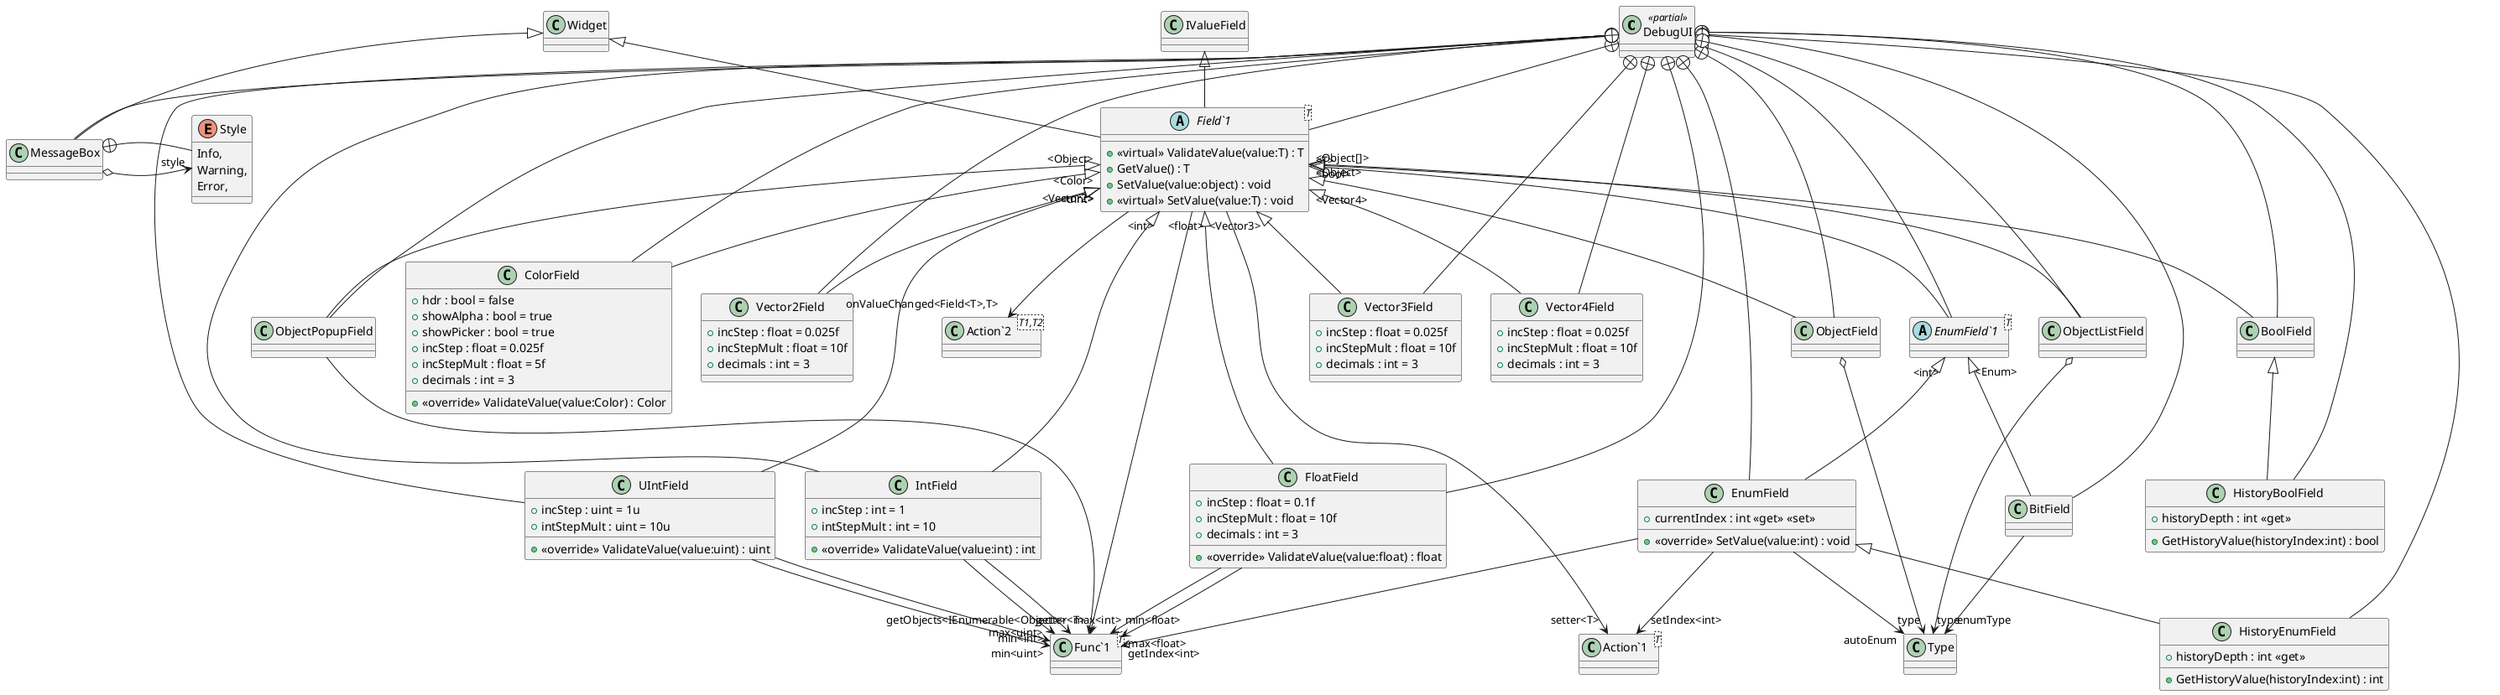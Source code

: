 @startuml
class DebugUI <<partial>> {
}
abstract class "Field`1"<T> {
    + <<virtual>> ValidateValue(value:T) : T
    + GetValue() : T
    + SetValue(value:object) : void
    + <<virtual>> SetValue(value:T) : void
}
class BoolField {
}
class HistoryBoolField {
    + historyDepth : int <<get>>
    + GetHistoryValue(historyIndex:int) : bool
}
class IntField {
    + incStep : int = 1
    + intStepMult : int = 10
    + <<override>> ValidateValue(value:int) : int
}
class UIntField {
    + incStep : uint = 1u
    + intStepMult : uint = 10u
    + <<override>> ValidateValue(value:uint) : uint
}
class FloatField {
    + incStep : float = 0.1f
    + incStepMult : float = 10f
    + decimals : int = 3
    + <<override>> ValidateValue(value:float) : float
}
abstract class "EnumField`1"<T> {
}
class EnumField {
    + currentIndex : int <<get>> <<set>>
    + <<override>> SetValue(value:int) : void
}
class ObjectPopupField {
}
class HistoryEnumField {
    + historyDepth : int <<get>>
    + GetHistoryValue(historyIndex:int) : int
}
class BitField {
}
class ColorField {
    + hdr : bool = false
    + showAlpha : bool = true
    + showPicker : bool = true
    + incStep : float = 0.025f
    + incStepMult : float = 5f
    + decimals : int = 3
    + <<override>> ValidateValue(value:Color) : Color
}
class Vector2Field {
    + incStep : float = 0.025f
    + incStepMult : float = 10f
    + decimals : int = 3
}
class Vector3Field {
    + incStep : float = 0.025f
    + incStepMult : float = 10f
    + decimals : int = 3
}
class Vector4Field {
    + incStep : float = 0.025f
    + incStepMult : float = 10f
    + decimals : int = 3
}
class ObjectField {
}
class ObjectListField {
}
class MessageBox {
}
class "Func`1"<T> {
}
class "Action`1"<T> {
}
class "Action`2"<T1,T2> {
}
enum Style {
    Info,
    Warning,
    Error,
}
DebugUI +-- "Field`1"
Widget <|-- "Field`1"
IValueField <|-- "Field`1"
"Field`1" --> "getter<T>" "Func`1"
"Field`1" --> "setter<T>" "Action`1"
"Field`1" --> "onValueChanged<Field<T>,T>" "Action`2"
DebugUI +-- BoolField
"Field`1" "<bool>" <|-- BoolField
DebugUI +-- HistoryBoolField
BoolField <|-- HistoryBoolField
DebugUI +-- IntField
"Field`1" "<int>" <|-- IntField
IntField --> "min<int>" "Func`1"
IntField --> "max<int>" "Func`1"
DebugUI +-- UIntField
"Field`1" "<uint>" <|-- UIntField
UIntField --> "min<uint>" "Func`1"
UIntField --> "max<uint>" "Func`1"
DebugUI +-- FloatField
"Field`1" "<float>" <|-- FloatField
FloatField --> "min<float>" "Func`1"
FloatField --> "max<float>" "Func`1"
DebugUI +-- "EnumField`1"
"Field`1" "<T>" <|-- "EnumField`1"
DebugUI +-- EnumField
"EnumField`1" "<int>" <|-- EnumField
EnumField --> "getIndex<int>" "Func`1"
EnumField --> "setIndex<int>" "Action`1"
EnumField --> "autoEnum" Type
DebugUI +-- ObjectPopupField
"Field`1" "<Object>" <|-- ObjectPopupField
ObjectPopupField --> "getObjects<IEnumerable<Object>>" "Func`1"
DebugUI +-- HistoryEnumField
EnumField <|-- HistoryEnumField
DebugUI +-- BitField
"EnumField`1" "<Enum>" <|-- BitField
BitField --> "enumType" Type
DebugUI +-- ColorField
"Field`1" "<Color>" <|-- ColorField
DebugUI +-- Vector2Field
"Field`1" "<Vector2>" <|-- Vector2Field
DebugUI +-- Vector3Field
"Field`1" "<Vector3>" <|-- Vector3Field
DebugUI +-- Vector4Field
"Field`1" "<Vector4>" <|-- Vector4Field
DebugUI +-- ObjectField
"Field`1" "<Object>" <|-- ObjectField
ObjectField o-> "type" Type
DebugUI +-- ObjectListField
"Field`1" "<Object[]>" <|-- ObjectListField
ObjectListField o-> "type" Type
DebugUI +-- MessageBox
Widget <|-- MessageBox
MessageBox o-> "style" Style
MessageBox +-- Style
@enduml
